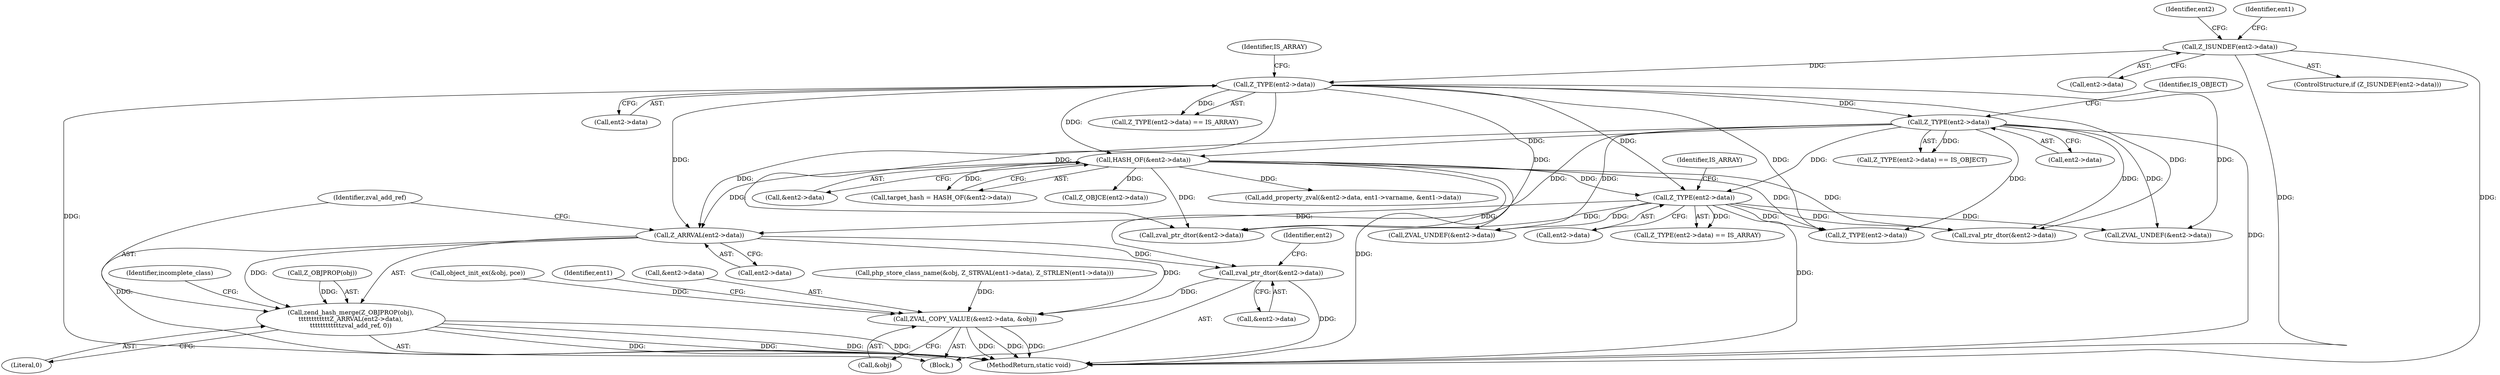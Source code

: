 digraph "0_php-src_8d2539fa0faf3f63e1d1e7635347c5b9e777d47b@pointer" {
"1000513" [label="(Call,Z_ARRVAL(ent2->data))"];
"1000403" [label="(Call,Z_TYPE(ent2->data))"];
"1000352" [label="(Call,Z_TYPE(ent2->data))"];
"1000336" [label="(Call,Z_ISUNDEF(ent2->data))"];
"1000366" [label="(Call,HASH_OF(&ent2->data))"];
"1000358" [label="(Call,Z_TYPE(ent2->data))"];
"1000510" [label="(Call,zend_hash_merge(Z_OBJPROP(obj),\n\t\t\t\t\t\t\t\t\t\t\t\tZ_ARRVAL(ent2->data),\n\t\t\t\t\t\t\t\t\t\t\t\tzval_add_ref, 0))"];
"1000533" [label="(Call,zval_ptr_dtor(&ent2->data))"];
"1000538" [label="(Call,ZVAL_COPY_VALUE(&ent2->data, &obj))"];
"1000514" [label="(Call,ent2->data)"];
"1000404" [label="(Call,ent2->data)"];
"1000336" [label="(Call,Z_ISUNDEF(ent2->data))"];
"1000337" [label="(Call,ent2->data)"];
"1000354" [label="(Identifier,ent2)"];
"1000344" [label="(Identifier,ent1)"];
"1000534" [label="(Call,&ent2->data)"];
"1000510" [label="(Call,zend_hash_merge(Z_OBJPROP(obj),\n\t\t\t\t\t\t\t\t\t\t\t\tZ_ARRVAL(ent2->data),\n\t\t\t\t\t\t\t\t\t\t\t\tzval_add_ref, 0))"];
"1000553" [label="(Call,Z_TYPE(ent2->data))"];
"1000353" [label="(Call,ent2->data)"];
"1000539" [label="(Call,&ent2->data)"];
"1000359" [label="(Call,ent2->data)"];
"1000538" [label="(Call,ZVAL_COPY_VALUE(&ent2->data, &obj))"];
"1000520" [label="(Identifier,incomplete_class)"];
"1000464" [label="(Call,ZVAL_UNDEF(&ent2->data))"];
"1000571" [label="(Call,add_property_zval(&ent2->data, ent1->varname, &ent1->data))"];
"1000671" [label="(MethodReturn,static void)"];
"1000351" [label="(Call,Z_TYPE(ent2->data) == IS_ARRAY)"];
"1000541" [label="(Identifier,ent2)"];
"1000517" [label="(Identifier,zval_add_ref)"];
"1000356" [label="(Identifier,IS_ARRAY)"];
"1000357" [label="(Call,Z_TYPE(ent2->data) == IS_OBJECT)"];
"1000522" [label="(Call,php_store_class_name(&obj, Z_STRVAL(ent1->data), Z_STRLEN(ent1->data)))"];
"1000511" [label="(Call,Z_OBJPROP(obj))"];
"1000513" [label="(Call,Z_ARRVAL(ent2->data))"];
"1000495" [label="(Call,ZVAL_UNDEF(&ent2->data))"];
"1000366" [label="(Call,HASH_OF(&ent2->data))"];
"1000407" [label="(Identifier,IS_ARRAY)"];
"1000367" [label="(Call,&ent2->data)"];
"1000364" [label="(Call,target_hash = HASH_OF(&ent2->data))"];
"1000567" [label="(Call,Z_OBJCE(ent2->data))"];
"1000509" [label="(Block,)"];
"1000482" [label="(Call,object_init_ex(&obj, pce))"];
"1000403" [label="(Call,Z_TYPE(ent2->data))"];
"1000548" [label="(Identifier,ent1)"];
"1000352" [label="(Call,Z_TYPE(ent2->data))"];
"1000543" [label="(Call,&obj)"];
"1000459" [label="(Call,zval_ptr_dtor(&ent2->data))"];
"1000335" [label="(ControlStructure,if (Z_ISUNDEF(ent2->data)))"];
"1000402" [label="(Call,Z_TYPE(ent2->data) == IS_ARRAY)"];
"1000490" [label="(Call,zval_ptr_dtor(&ent2->data))"];
"1000533" [label="(Call,zval_ptr_dtor(&ent2->data))"];
"1000362" [label="(Identifier,IS_OBJECT)"];
"1000358" [label="(Call,Z_TYPE(ent2->data))"];
"1000518" [label="(Literal,0)"];
"1000513" -> "1000510"  [label="AST: "];
"1000513" -> "1000514"  [label="CFG: "];
"1000514" -> "1000513"  [label="AST: "];
"1000517" -> "1000513"  [label="CFG: "];
"1000513" -> "1000671"  [label="DDG: "];
"1000513" -> "1000510"  [label="DDG: "];
"1000403" -> "1000513"  [label="DDG: "];
"1000352" -> "1000513"  [label="DDG: "];
"1000366" -> "1000513"  [label="DDG: "];
"1000358" -> "1000513"  [label="DDG: "];
"1000513" -> "1000533"  [label="DDG: "];
"1000513" -> "1000538"  [label="DDG: "];
"1000403" -> "1000402"  [label="AST: "];
"1000403" -> "1000404"  [label="CFG: "];
"1000404" -> "1000403"  [label="AST: "];
"1000407" -> "1000403"  [label="CFG: "];
"1000403" -> "1000671"  [label="DDG: "];
"1000403" -> "1000402"  [label="DDG: "];
"1000352" -> "1000403"  [label="DDG: "];
"1000366" -> "1000403"  [label="DDG: "];
"1000358" -> "1000403"  [label="DDG: "];
"1000403" -> "1000459"  [label="DDG: "];
"1000403" -> "1000464"  [label="DDG: "];
"1000403" -> "1000490"  [label="DDG: "];
"1000403" -> "1000495"  [label="DDG: "];
"1000403" -> "1000553"  [label="DDG: "];
"1000352" -> "1000351"  [label="AST: "];
"1000352" -> "1000353"  [label="CFG: "];
"1000353" -> "1000352"  [label="AST: "];
"1000356" -> "1000352"  [label="CFG: "];
"1000352" -> "1000671"  [label="DDG: "];
"1000352" -> "1000351"  [label="DDG: "];
"1000336" -> "1000352"  [label="DDG: "];
"1000352" -> "1000358"  [label="DDG: "];
"1000352" -> "1000366"  [label="DDG: "];
"1000352" -> "1000459"  [label="DDG: "];
"1000352" -> "1000464"  [label="DDG: "];
"1000352" -> "1000490"  [label="DDG: "];
"1000352" -> "1000495"  [label="DDG: "];
"1000352" -> "1000553"  [label="DDG: "];
"1000336" -> "1000335"  [label="AST: "];
"1000336" -> "1000337"  [label="CFG: "];
"1000337" -> "1000336"  [label="AST: "];
"1000344" -> "1000336"  [label="CFG: "];
"1000354" -> "1000336"  [label="CFG: "];
"1000336" -> "1000671"  [label="DDG: "];
"1000336" -> "1000671"  [label="DDG: "];
"1000366" -> "1000364"  [label="AST: "];
"1000366" -> "1000367"  [label="CFG: "];
"1000367" -> "1000366"  [label="AST: "];
"1000364" -> "1000366"  [label="CFG: "];
"1000366" -> "1000671"  [label="DDG: "];
"1000366" -> "1000364"  [label="DDG: "];
"1000358" -> "1000366"  [label="DDG: "];
"1000366" -> "1000459"  [label="DDG: "];
"1000366" -> "1000490"  [label="DDG: "];
"1000366" -> "1000533"  [label="DDG: "];
"1000366" -> "1000553"  [label="DDG: "];
"1000366" -> "1000567"  [label="DDG: "];
"1000366" -> "1000571"  [label="DDG: "];
"1000358" -> "1000357"  [label="AST: "];
"1000358" -> "1000359"  [label="CFG: "];
"1000359" -> "1000358"  [label="AST: "];
"1000362" -> "1000358"  [label="CFG: "];
"1000358" -> "1000671"  [label="DDG: "];
"1000358" -> "1000357"  [label="DDG: "];
"1000358" -> "1000459"  [label="DDG: "];
"1000358" -> "1000464"  [label="DDG: "];
"1000358" -> "1000490"  [label="DDG: "];
"1000358" -> "1000495"  [label="DDG: "];
"1000358" -> "1000553"  [label="DDG: "];
"1000510" -> "1000509"  [label="AST: "];
"1000510" -> "1000518"  [label="CFG: "];
"1000511" -> "1000510"  [label="AST: "];
"1000517" -> "1000510"  [label="AST: "];
"1000518" -> "1000510"  [label="AST: "];
"1000520" -> "1000510"  [label="CFG: "];
"1000510" -> "1000671"  [label="DDG: "];
"1000510" -> "1000671"  [label="DDG: "];
"1000510" -> "1000671"  [label="DDG: "];
"1000510" -> "1000671"  [label="DDG: "];
"1000511" -> "1000510"  [label="DDG: "];
"1000533" -> "1000509"  [label="AST: "];
"1000533" -> "1000534"  [label="CFG: "];
"1000534" -> "1000533"  [label="AST: "];
"1000541" -> "1000533"  [label="CFG: "];
"1000533" -> "1000671"  [label="DDG: "];
"1000533" -> "1000538"  [label="DDG: "];
"1000538" -> "1000509"  [label="AST: "];
"1000538" -> "1000543"  [label="CFG: "];
"1000539" -> "1000538"  [label="AST: "];
"1000543" -> "1000538"  [label="AST: "];
"1000548" -> "1000538"  [label="CFG: "];
"1000538" -> "1000671"  [label="DDG: "];
"1000538" -> "1000671"  [label="DDG: "];
"1000538" -> "1000671"  [label="DDG: "];
"1000482" -> "1000538"  [label="DDG: "];
"1000522" -> "1000538"  [label="DDG: "];
}
